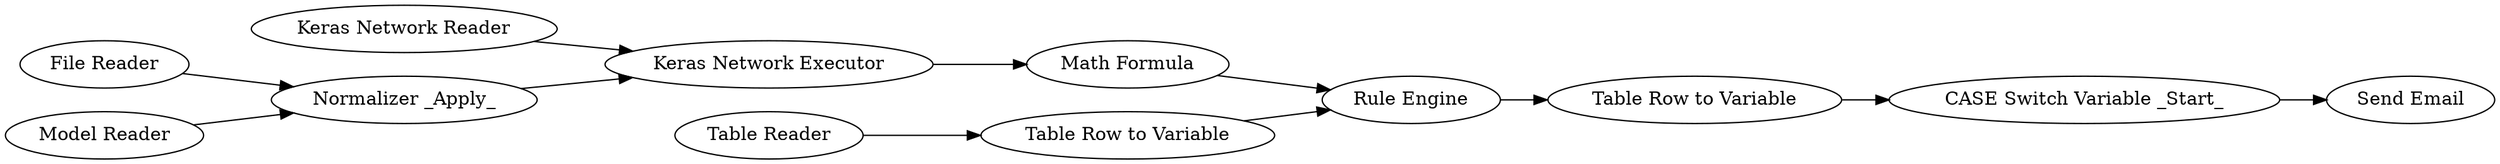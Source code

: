 digraph {
	1 [label="Keras Network Reader"]
	31 [label="File Reader"]
	32 [label="Model Reader"]
	33 [label="Normalizer _Apply_"]
	69 [label="Keras Network Executor"]
	118 [label="Rule Engine"]
	119 [label="Send Email"]
	120 [label="Table Row to Variable"]
	126 [label="CASE Switch Variable _Start_"]
	129 [label="Table Reader"]
	130 [label="Table Row to Variable"]
	131 [label="Math Formula"]
	1 -> 69
	31 -> 33
	32 -> 33
	33 -> 69
	69 -> 131
	118 -> 120
	120 -> 126
	126 -> 119
	129 -> 130
	130 -> 118
	131 -> 118
	rankdir=LR
}
